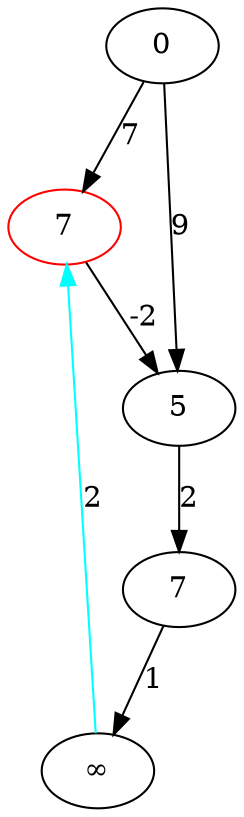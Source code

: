 strict digraph {
	0 -> 1 [label=7]
	0 -> 3 [label=9]
	1 -> 3 [label=-2]
	2 -> 4 [label=1]
	3 -> 2 [label=2]
	4 -> 1 [label=2]
	0 [label=0]
	1 [label=7]
	2 [label=7]
	3 [label=5]
	4 [label=∞]
	4 -> 1 [label=2] [color=cyan]
	1 [label=7] [color=red]
}
